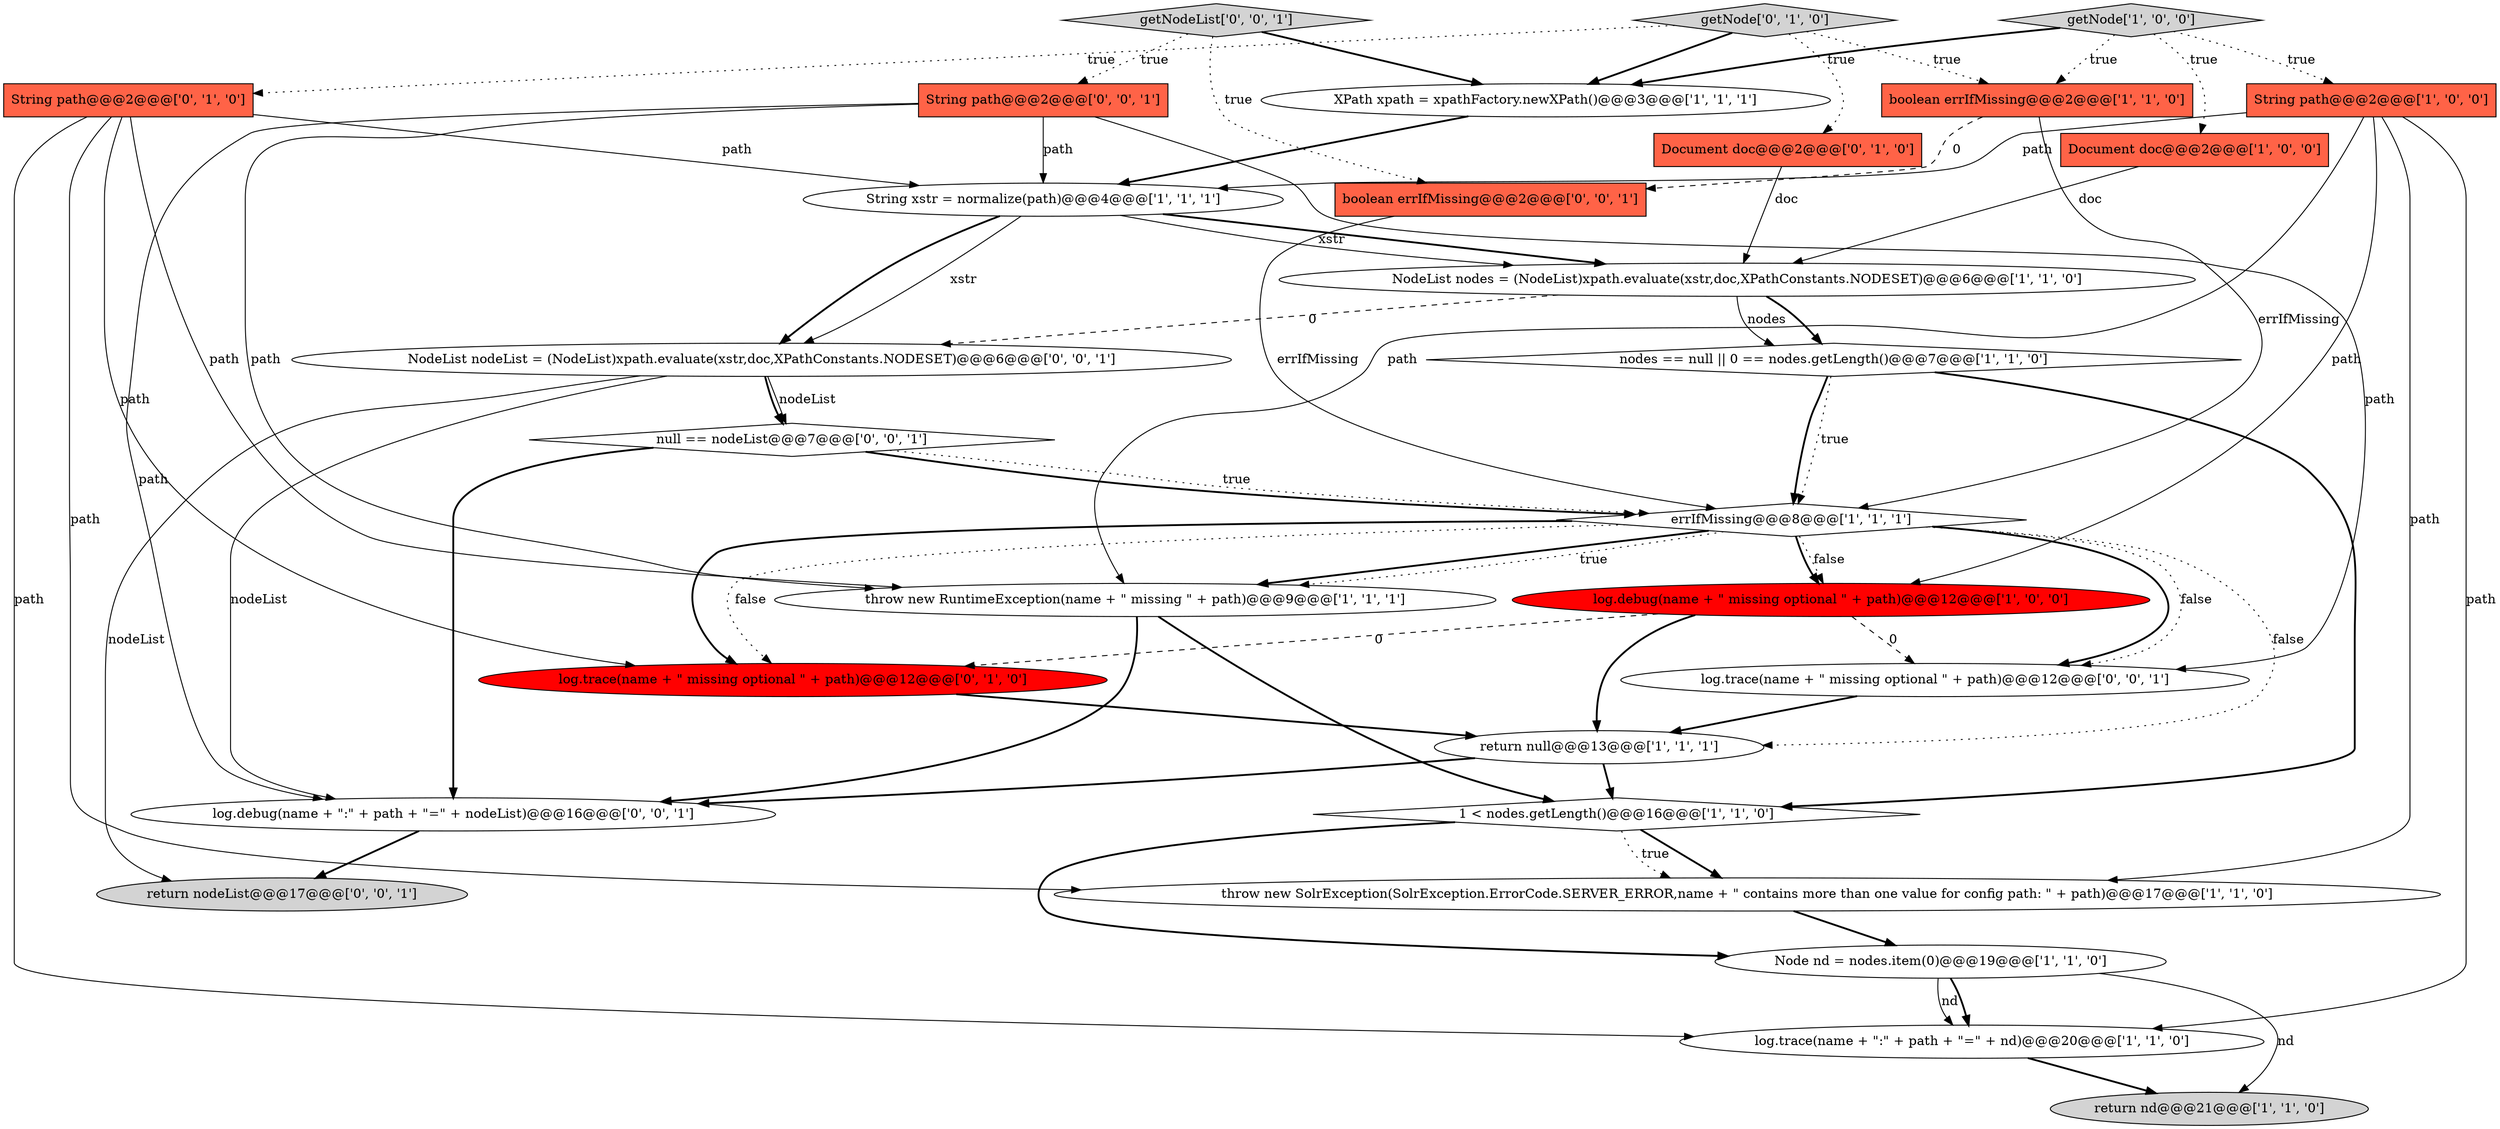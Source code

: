 digraph {
9 [style = filled, label = "nodes == null || 0 == nodes.getLength()@@@7@@@['1', '1', '0']", fillcolor = white, shape = diamond image = "AAA0AAABBB1BBB"];
18 [style = filled, label = "Document doc@@@2@@@['0', '1', '0']", fillcolor = tomato, shape = box image = "AAA0AAABBB2BBB"];
2 [style = filled, label = "Node nd = nodes.item(0)@@@19@@@['1', '1', '0']", fillcolor = white, shape = ellipse image = "AAA0AAABBB1BBB"];
1 [style = filled, label = "log.debug(name + \" missing optional \" + path)@@@12@@@['1', '0', '0']", fillcolor = red, shape = ellipse image = "AAA1AAABBB1BBB"];
7 [style = filled, label = "Document doc@@@2@@@['1', '0', '0']", fillcolor = tomato, shape = box image = "AAA0AAABBB1BBB"];
10 [style = filled, label = "NodeList nodes = (NodeList)xpath.evaluate(xstr,doc,XPathConstants.NODESET)@@@6@@@['1', '1', '0']", fillcolor = white, shape = ellipse image = "AAA0AAABBB1BBB"];
16 [style = filled, label = "log.trace(name + \":\" + path + \"=\" + nd)@@@20@@@['1', '1', '0']", fillcolor = white, shape = ellipse image = "AAA0AAABBB1BBB"];
26 [style = filled, label = "NodeList nodeList = (NodeList)xpath.evaluate(xstr,doc,XPathConstants.NODESET)@@@6@@@['0', '0', '1']", fillcolor = white, shape = ellipse image = "AAA0AAABBB3BBB"];
4 [style = filled, label = "1 < nodes.getLength()@@@16@@@['1', '1', '0']", fillcolor = white, shape = diamond image = "AAA0AAABBB1BBB"];
0 [style = filled, label = "throw new RuntimeException(name + \" missing \" + path)@@@9@@@['1', '1', '1']", fillcolor = white, shape = ellipse image = "AAA0AAABBB1BBB"];
24 [style = filled, label = "boolean errIfMissing@@@2@@@['0', '0', '1']", fillcolor = tomato, shape = box image = "AAA0AAABBB3BBB"];
17 [style = filled, label = "log.trace(name + \" missing optional \" + path)@@@12@@@['0', '1', '0']", fillcolor = red, shape = ellipse image = "AAA1AAABBB2BBB"];
3 [style = filled, label = "String path@@@2@@@['1', '0', '0']", fillcolor = tomato, shape = box image = "AAA0AAABBB1BBB"];
21 [style = filled, label = "String path@@@2@@@['0', '0', '1']", fillcolor = tomato, shape = box image = "AAA0AAABBB3BBB"];
11 [style = filled, label = "XPath xpath = xpathFactory.newXPath()@@@3@@@['1', '1', '1']", fillcolor = white, shape = ellipse image = "AAA0AAABBB1BBB"];
5 [style = filled, label = "return null@@@13@@@['1', '1', '1']", fillcolor = white, shape = ellipse image = "AAA0AAABBB1BBB"];
28 [style = filled, label = "log.trace(name + \" missing optional \" + path)@@@12@@@['0', '0', '1']", fillcolor = white, shape = ellipse image = "AAA0AAABBB3BBB"];
6 [style = filled, label = "errIfMissing@@@8@@@['1', '1', '1']", fillcolor = white, shape = diamond image = "AAA0AAABBB1BBB"];
14 [style = filled, label = "boolean errIfMissing@@@2@@@['1', '1', '0']", fillcolor = tomato, shape = box image = "AAA0AAABBB1BBB"];
15 [style = filled, label = "throw new SolrException(SolrException.ErrorCode.SERVER_ERROR,name + \" contains more than one value for config path: \" + path)@@@17@@@['1', '1', '0']", fillcolor = white, shape = ellipse image = "AAA0AAABBB1BBB"];
20 [style = filled, label = "getNode['0', '1', '0']", fillcolor = lightgray, shape = diamond image = "AAA0AAABBB2BBB"];
8 [style = filled, label = "return nd@@@21@@@['1', '1', '0']", fillcolor = lightgray, shape = ellipse image = "AAA0AAABBB1BBB"];
19 [style = filled, label = "String path@@@2@@@['0', '1', '0']", fillcolor = tomato, shape = box image = "AAA0AAABBB2BBB"];
12 [style = filled, label = "getNode['1', '0', '0']", fillcolor = lightgray, shape = diamond image = "AAA0AAABBB1BBB"];
25 [style = filled, label = "log.debug(name + \":\" + path + \"=\" + nodeList)@@@16@@@['0', '0', '1']", fillcolor = white, shape = ellipse image = "AAA0AAABBB3BBB"];
22 [style = filled, label = "getNodeList['0', '0', '1']", fillcolor = lightgray, shape = diamond image = "AAA0AAABBB3BBB"];
13 [style = filled, label = "String xstr = normalize(path)@@@4@@@['1', '1', '1']", fillcolor = white, shape = ellipse image = "AAA0AAABBB1BBB"];
23 [style = filled, label = "return nodeList@@@17@@@['0', '0', '1']", fillcolor = lightgray, shape = ellipse image = "AAA0AAABBB3BBB"];
27 [style = filled, label = "null == nodeList@@@7@@@['0', '0', '1']", fillcolor = white, shape = diamond image = "AAA0AAABBB3BBB"];
1->5 [style = bold, label=""];
26->27 [style = solid, label="nodeList"];
13->10 [style = bold, label=""];
6->17 [style = bold, label=""];
12->3 [style = dotted, label="true"];
21->13 [style = solid, label="path"];
17->5 [style = bold, label=""];
15->2 [style = bold, label=""];
6->5 [style = dotted, label="false"];
28->5 [style = bold, label=""];
21->25 [style = solid, label="path"];
16->8 [style = bold, label=""];
21->28 [style = solid, label="path"];
24->6 [style = solid, label="errIfMissing"];
25->23 [style = bold, label=""];
18->10 [style = solid, label="doc"];
9->4 [style = bold, label=""];
4->15 [style = bold, label=""];
13->26 [style = solid, label="xstr"];
12->11 [style = bold, label=""];
20->14 [style = dotted, label="true"];
3->16 [style = solid, label="path"];
6->0 [style = bold, label=""];
19->16 [style = solid, label="path"];
4->2 [style = bold, label=""];
4->15 [style = dotted, label="true"];
22->24 [style = dotted, label="true"];
22->21 [style = dotted, label="true"];
7->10 [style = solid, label="doc"];
2->16 [style = solid, label="nd"];
21->0 [style = solid, label="path"];
9->6 [style = dotted, label="true"];
1->28 [style = dashed, label="0"];
19->0 [style = solid, label="path"];
27->6 [style = bold, label=""];
5->25 [style = bold, label=""];
9->6 [style = bold, label=""];
2->16 [style = bold, label=""];
6->1 [style = bold, label=""];
12->14 [style = dotted, label="true"];
26->25 [style = solid, label="nodeList"];
13->10 [style = solid, label="xstr"];
26->27 [style = bold, label=""];
1->17 [style = dashed, label="0"];
10->26 [style = dashed, label="0"];
6->28 [style = bold, label=""];
2->8 [style = solid, label="nd"];
0->4 [style = bold, label=""];
3->0 [style = solid, label="path"];
13->26 [style = bold, label=""];
0->25 [style = bold, label=""];
3->13 [style = solid, label="path"];
11->13 [style = bold, label=""];
26->23 [style = solid, label="nodeList"];
5->4 [style = bold, label=""];
20->18 [style = dotted, label="true"];
6->28 [style = dotted, label="false"];
3->15 [style = solid, label="path"];
19->13 [style = solid, label="path"];
10->9 [style = bold, label=""];
6->17 [style = dotted, label="false"];
20->19 [style = dotted, label="true"];
6->0 [style = dotted, label="true"];
27->6 [style = dotted, label="true"];
14->6 [style = solid, label="errIfMissing"];
14->24 [style = dashed, label="0"];
12->7 [style = dotted, label="true"];
19->17 [style = solid, label="path"];
3->1 [style = solid, label="path"];
27->25 [style = bold, label=""];
22->11 [style = bold, label=""];
6->1 [style = dotted, label="false"];
10->9 [style = solid, label="nodes"];
20->11 [style = bold, label=""];
19->15 [style = solid, label="path"];
}
